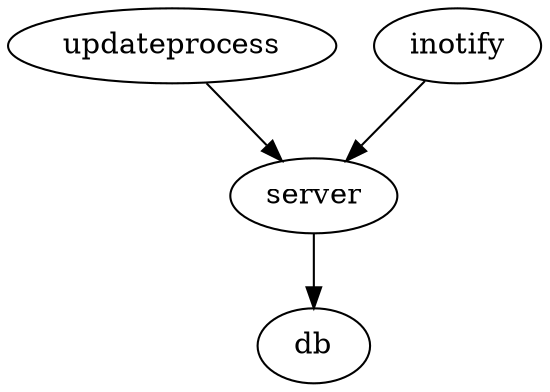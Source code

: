 digraph G {
    db
    server
    updateprocess
    inotify

    inotify -> server;
    updateprocess -> server;
    server -> db;
}

